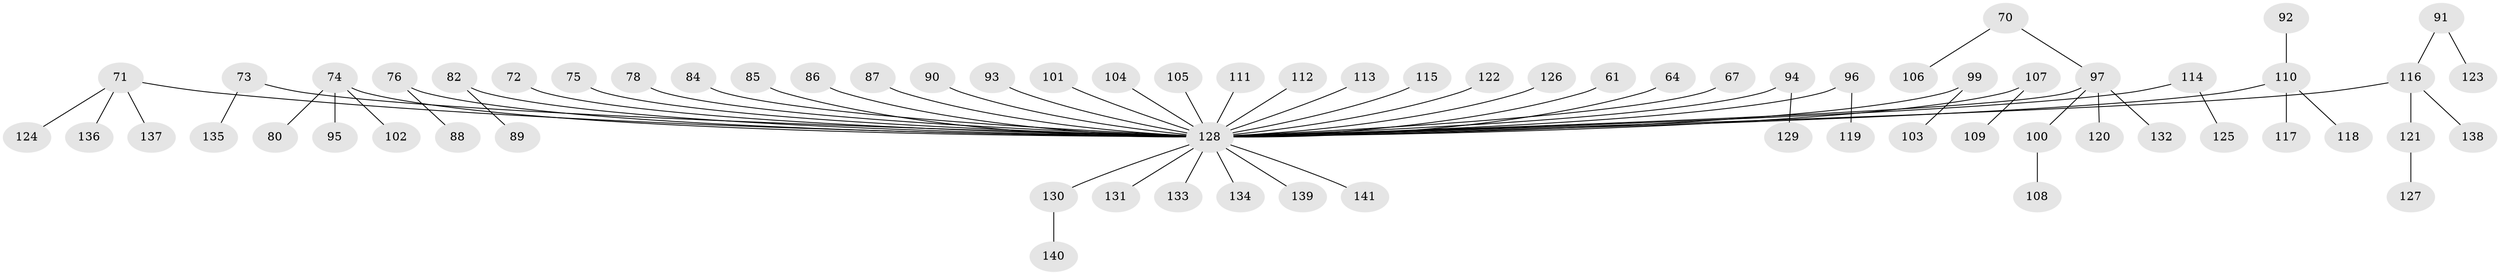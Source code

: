 // original degree distribution, {3: 0.12056737588652482, 6: 0.02127659574468085, 4: 0.09929078014184398, 5: 0.02127659574468085, 2: 0.2553191489361702, 1: 0.48226950354609927}
// Generated by graph-tools (version 1.1) at 2025/52/03/09/25 04:52:37]
// undirected, 70 vertices, 69 edges
graph export_dot {
graph [start="1"]
  node [color=gray90,style=filled];
  61;
  64;
  67;
  70;
  71;
  72;
  73;
  74;
  75;
  76;
  78;
  80;
  82;
  84;
  85;
  86;
  87;
  88;
  89;
  90;
  91;
  92;
  93;
  94;
  95;
  96;
  97 [super="+69"];
  99;
  100;
  101;
  102;
  103;
  104;
  105;
  106;
  107;
  108;
  109;
  110 [super="+50+68"];
  111;
  112 [super="+42"];
  113;
  114;
  115;
  116 [super="+51+81+83"];
  117;
  118;
  119;
  120;
  121;
  122;
  123;
  124;
  125;
  126;
  127;
  128 [super="+7+98+53+22+35+36+57+44+33+52+58+54+77+56+66+38+48"];
  129;
  130;
  131;
  132;
  133;
  134;
  135;
  136;
  137;
  138;
  139;
  140;
  141;
  61 -- 128;
  64 -- 128;
  67 -- 128;
  70 -- 106;
  70 -- 97;
  71 -- 124;
  71 -- 136;
  71 -- 137;
  71 -- 128;
  72 -- 128;
  73 -- 135;
  73 -- 128;
  74 -- 80;
  74 -- 95;
  74 -- 102;
  74 -- 128;
  75 -- 128;
  76 -- 88;
  76 -- 128;
  78 -- 128;
  82 -- 89;
  82 -- 128;
  84 -- 128;
  85 -- 128;
  86 -- 128;
  87 -- 128;
  90 -- 128;
  91 -- 123;
  91 -- 116;
  92 -- 110;
  93 -- 128;
  94 -- 129;
  94 -- 128;
  96 -- 119;
  96 -- 128;
  97 -- 100;
  97 -- 128;
  97 -- 132;
  97 -- 120;
  99 -- 103;
  99 -- 128;
  100 -- 108;
  101 -- 128;
  104 -- 128;
  105 -- 128;
  107 -- 109;
  107 -- 128;
  110 -- 117;
  110 -- 118;
  110 -- 128;
  111 -- 128;
  112 -- 128;
  113 -- 128;
  114 -- 125;
  114 -- 128;
  115 -- 128;
  116 -- 121;
  116 -- 138;
  116 -- 128;
  121 -- 127;
  122 -- 128;
  126 -- 128;
  128 -- 130;
  128 -- 139;
  128 -- 141;
  128 -- 131;
  128 -- 134;
  128 -- 133;
  130 -- 140;
}
